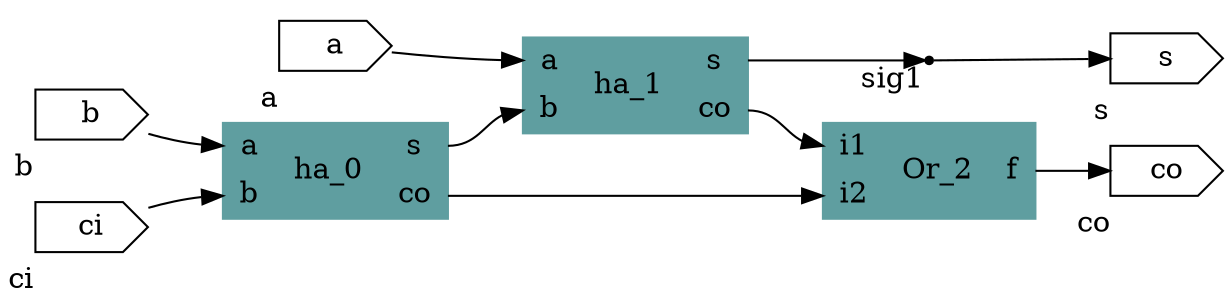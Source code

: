 digraph G {
  graph [rankdir = LR];
  ha_0[ shape=record; style=filled ; color=cadetblue ; label="{ {<a>a|<b>b}| ha_0 | {<s>s|<co>co} }"];
  ha_1[ shape=record; style=filled ; color=cadetblue ; label="{ {<a>a|<b>b}| ha_1 | {<s>s|<co>co} }"];
  Or_2[ shape=record; style=filled ; color=cadetblue ; label="{ {<i1>i1|<i2>i2}| Or_2 | {<f>f} }"];
  a[shape=cds xlabel="a"];
  b[shape=cds xlabel="b"];
  ci[shape=cds xlabel="ci"];
  s[shape=cds xlabel="s"];
  co[shape=cds xlabel="co"];
  sig1[shape=point ; xlabel="sig1"]; /* sig */
  a -> ha_1:a /* pin */
  b -> ha_0:a /* pin */
  ci -> ha_0:b /* pin */
  sig1 -> s [label=""] /* sig */
  ha_0:s -> ha_1:b[label=""]; /* tag3 */
  ha_0:co -> Or_2:i2[label=""]; /* tag3 */
  ha_1:s -> sig1[label=""]; /* tag3 */
  ha_1:co -> Or_2:i1[label=""]; /* tag3 */
  Or_2:f -> co[label=""]; /* tag3 */
}
